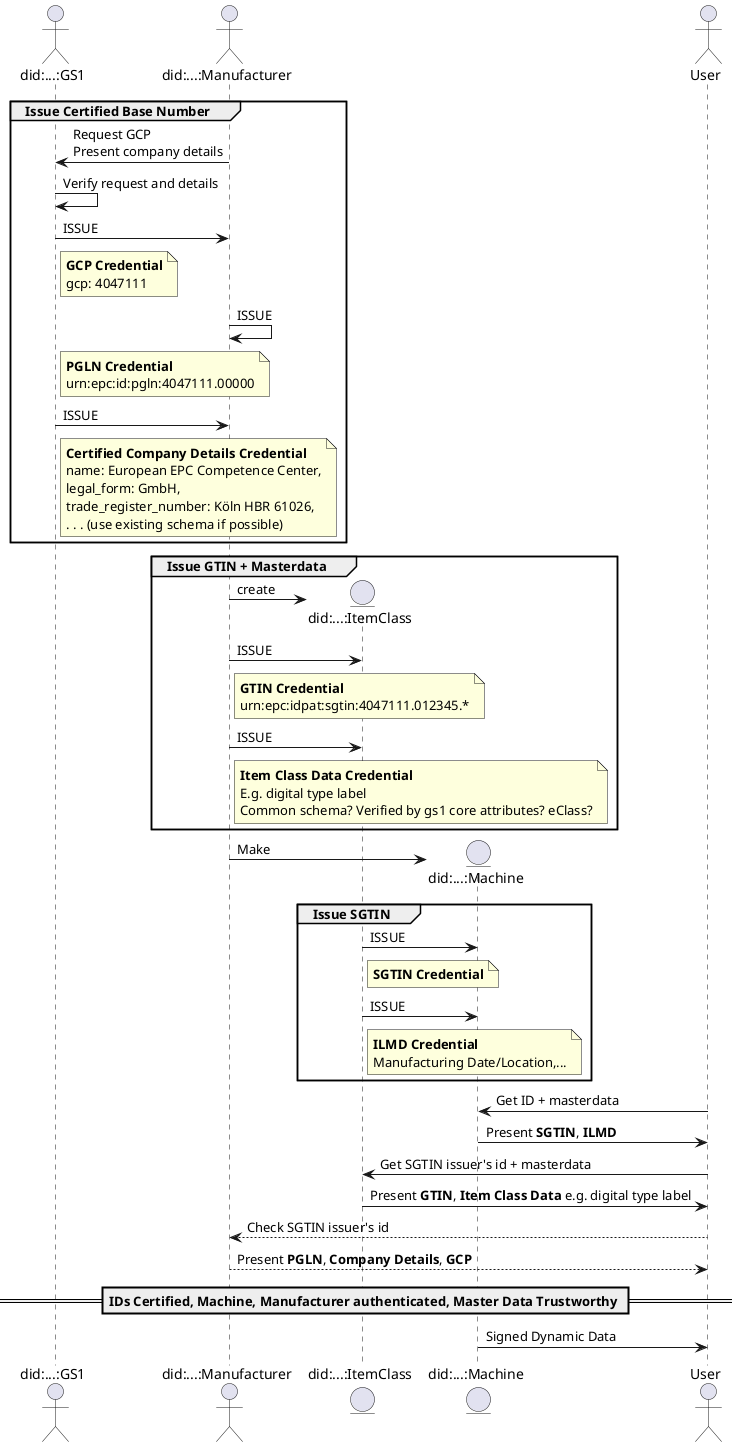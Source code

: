 @startuml Certified GS1 IDs
skinparam responseMessageBelowArrow true

actor "did:...:GS1" as GS1
actor "did:...:Manufacturer" as Manufacturer
entity "did:...:ItemClass" as gtin
entity "did:...:Machine" as Machine
actor User

group Issue Certified Base Number
    Manufacturer -> GS1 : Request GCP\nPresent company details
    GS1 -> GS1 : Verify request and details
    GS1 -> Manufacturer : ISSUE
    note right of GS1
        <b>GCP Credential</b>
        gcp: 4047111
    end note
    Manufacturer -> Manufacturer : ISSUE
    note right of GS1
        <b>PGLN Credential</b>
        urn:epc:id:pgln:4047111.00000
    end note

    GS1 -> Manufacturer : ISSUE
    note right of GS1
        <b>Certified Company Details Credential</b>
        name: European EPC Competence Center,
        legal_form: GmbH,
        trade_register_number: Köln HBR 61026,
        . . . (use existing schema if possible)
    end note
end


group Issue GTIN + Masterdata
    Manufacturer -> gtin ** : create
    Manufacturer -> gtin : ISSUE
    note right of Manufacturer
        <b>GTIN Credential</b>
        urn:epc:idpat:sgtin:4047111.012345.*
    end note
    Manufacturer -> gtin : ISSUE
    note right of Manufacturer
        <b>Item Class Data Credential</b>
        E.g. digital type label
        Common schema? Verified by gs1 core attributes? eClass?
    end note

end

Manufacturer -> Machine ** : Make


group Issue SGTIN
    gtin -> Machine : ISSUE
    note right of gtin
        <b>SGTIN Credential</b>
    end note

    gtin -> Machine : ISSUE
    note right of gtin
        <b>ILMD Credential</b>
        Manufacturing Date/Location,...
    end note
end

User -> Machine : Get ID + masterdata
Machine -> User : Present <b>SGTIN</b>, <b>ILMD</b>

User -> gtin: Get SGTIN issuer's id + masterdata
gtin -> User: Present <b>GTIN</b>, <b>Item Class Data</b> e.g. digital type label



User --> Manufacturer: Check SGTIN issuer's id
Manufacturer --> User: Present <b>PGLN</b>, <b>Company Details</b>, <b>GCP</b>

== IDs Certified, Machine, Manufacturer authenticated, Master Data Trustworthy ==


Machine -> User : Signed Dynamic Data


@enduml
